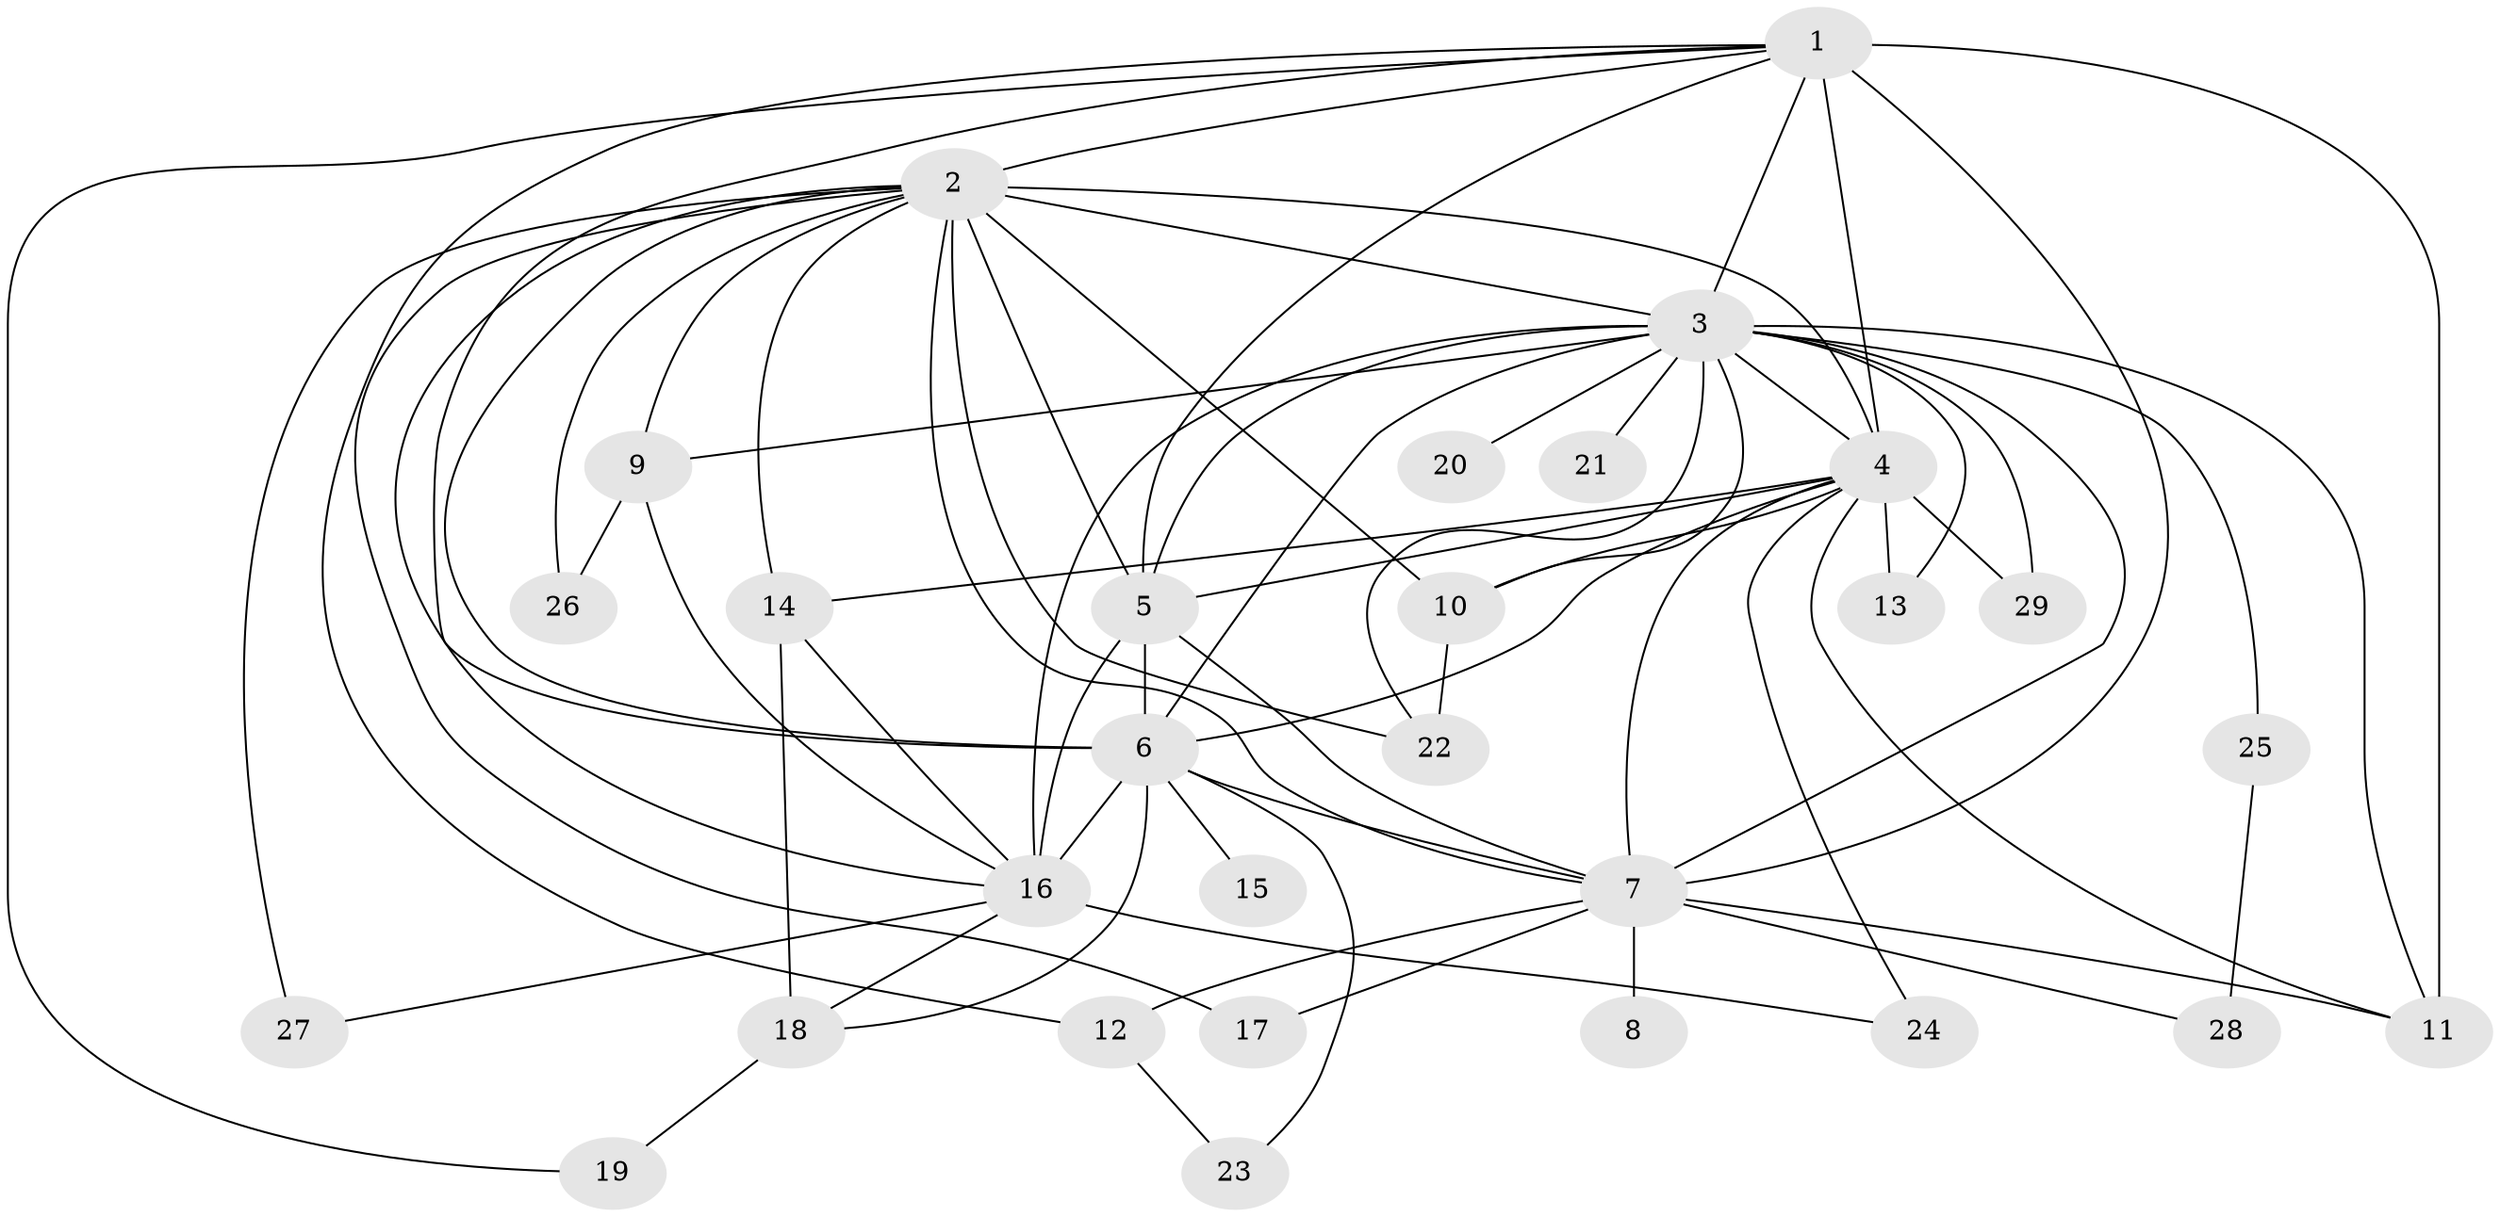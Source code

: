 // original degree distribution, {16: 0.07017543859649122, 12: 0.017543859649122806, 26: 0.017543859649122806, 14: 0.017543859649122806, 19: 0.017543859649122806, 17: 0.017543859649122806, 18: 0.017543859649122806, 2: 0.6842105263157895, 4: 0.07017543859649122, 3: 0.05263157894736842, 5: 0.017543859649122806}
// Generated by graph-tools (version 1.1) at 2025/35/03/09/25 02:35:12]
// undirected, 29 vertices, 69 edges
graph export_dot {
graph [start="1"]
  node [color=gray90,style=filled];
  1;
  2;
  3;
  4;
  5;
  6;
  7;
  8;
  9;
  10;
  11;
  12;
  13;
  14;
  15;
  16;
  17;
  18;
  19;
  20;
  21;
  22;
  23;
  24;
  25;
  26;
  27;
  28;
  29;
  1 -- 2 [weight=4.0];
  1 -- 3 [weight=3.0];
  1 -- 4 [weight=4.0];
  1 -- 5 [weight=2.0];
  1 -- 6 [weight=2.0];
  1 -- 7 [weight=2.0];
  1 -- 11 [weight=7.0];
  1 -- 12 [weight=1.0];
  1 -- 19 [weight=1.0];
  2 -- 3 [weight=2.0];
  2 -- 4 [weight=4.0];
  2 -- 5 [weight=2.0];
  2 -- 6 [weight=2.0];
  2 -- 7 [weight=2.0];
  2 -- 9 [weight=1.0];
  2 -- 10 [weight=1.0];
  2 -- 14 [weight=3.0];
  2 -- 16 [weight=1.0];
  2 -- 17 [weight=1.0];
  2 -- 22 [weight=1.0];
  2 -- 26 [weight=1.0];
  2 -- 27 [weight=1.0];
  3 -- 4 [weight=2.0];
  3 -- 5 [weight=1.0];
  3 -- 6 [weight=1.0];
  3 -- 7 [weight=1.0];
  3 -- 9 [weight=1.0];
  3 -- 10 [weight=1.0];
  3 -- 11 [weight=3.0];
  3 -- 13 [weight=1.0];
  3 -- 16 [weight=2.0];
  3 -- 20 [weight=1.0];
  3 -- 21 [weight=1.0];
  3 -- 22 [weight=1.0];
  3 -- 25 [weight=1.0];
  3 -- 29 [weight=1.0];
  4 -- 5 [weight=3.0];
  4 -- 6 [weight=3.0];
  4 -- 7 [weight=3.0];
  4 -- 10 [weight=5.0];
  4 -- 11 [weight=1.0];
  4 -- 13 [weight=1.0];
  4 -- 14 [weight=1.0];
  4 -- 24 [weight=1.0];
  4 -- 29 [weight=1.0];
  5 -- 6 [weight=1.0];
  5 -- 7 [weight=1.0];
  5 -- 16 [weight=9.0];
  6 -- 7 [weight=1.0];
  6 -- 15 [weight=1.0];
  6 -- 16 [weight=2.0];
  6 -- 18 [weight=1.0];
  6 -- 23 [weight=1.0];
  7 -- 8 [weight=1.0];
  7 -- 11 [weight=1.0];
  7 -- 12 [weight=1.0];
  7 -- 17 [weight=1.0];
  7 -- 28 [weight=1.0];
  9 -- 16 [weight=1.0];
  9 -- 26 [weight=1.0];
  10 -- 22 [weight=1.0];
  12 -- 23 [weight=1.0];
  14 -- 16 [weight=1.0];
  14 -- 18 [weight=1.0];
  16 -- 18 [weight=1.0];
  16 -- 24 [weight=1.0];
  16 -- 27 [weight=1.0];
  18 -- 19 [weight=1.0];
  25 -- 28 [weight=1.0];
}

